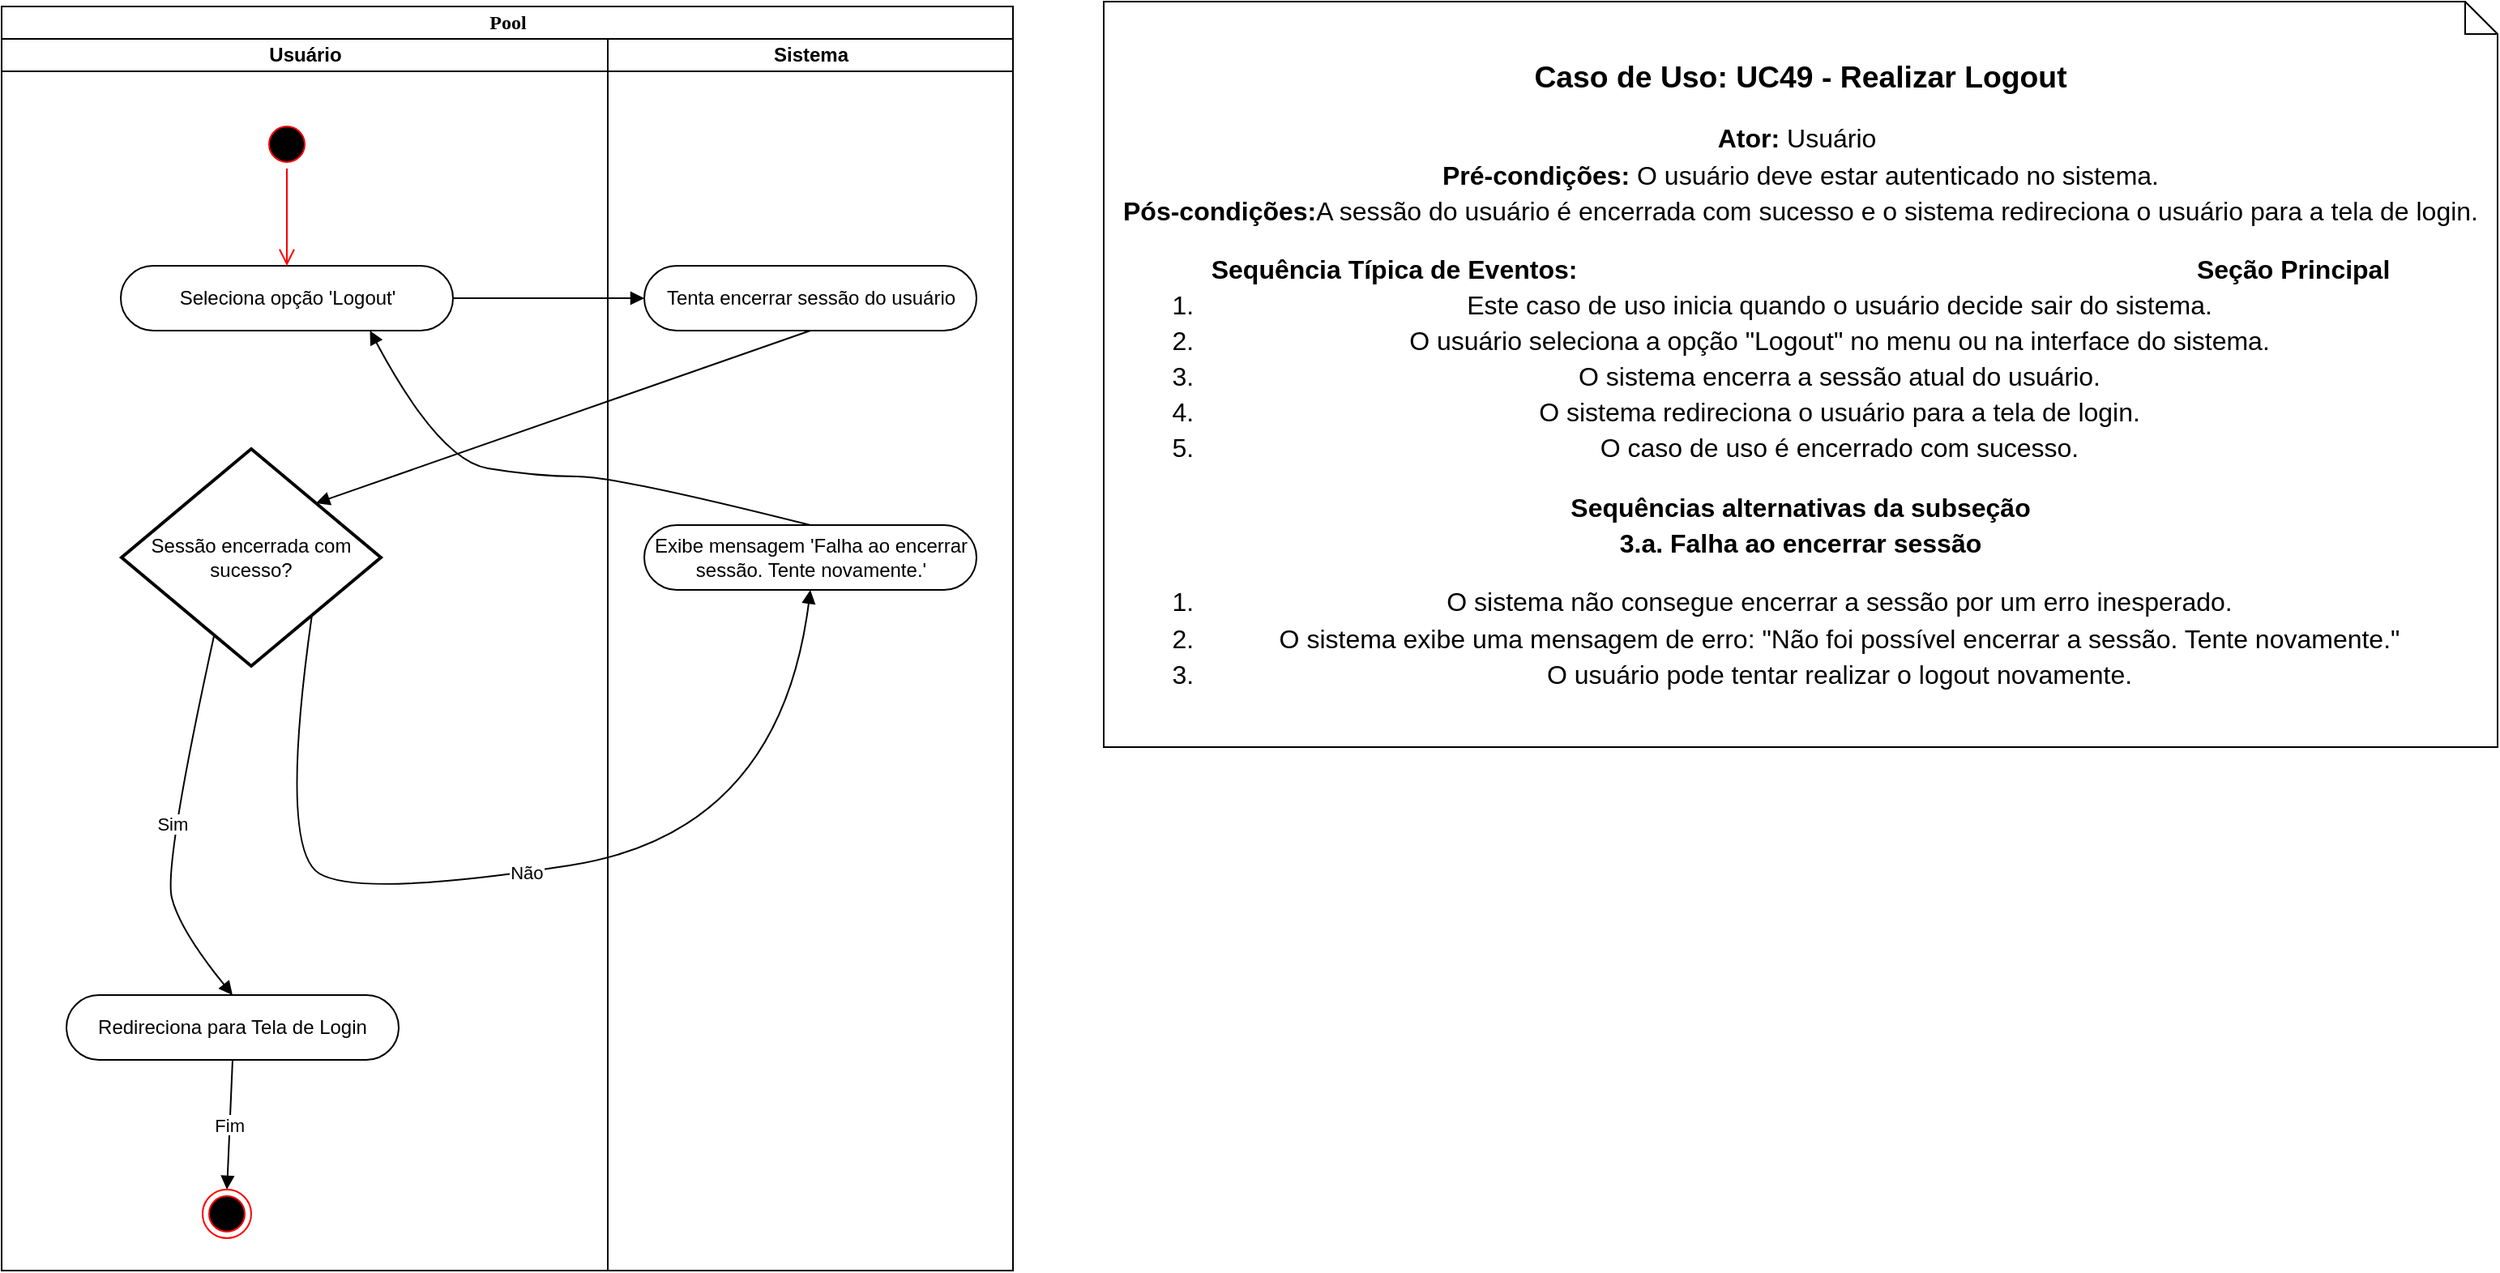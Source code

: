 <mxfile version="27.0.4">
  <diagram name="Página-1" id="FkfQGREFXC2fV2Yxt8yv">
    <mxGraphModel dx="1418" dy="760" grid="1" gridSize="10" guides="1" tooltips="1" connect="1" arrows="1" fold="1" page="1" pageScale="1" pageWidth="827" pageHeight="1169" math="0" shadow="0">
      <root>
        <mxCell id="0" />
        <mxCell id="1" parent="0" />
        <mxCell id="eIiaCWNTarb95ZiFvN4m-250" value="&lt;span id=&quot;docs-internal-guid-21067553-7fff-9de1-8ec1-069df5230041&quot;&gt;&lt;p style=&quot;line-height:1.38;margin-top:0pt;margin-bottom:0pt;&quot; dir=&quot;ltr&quot;&gt;&lt;span style=&quot;font-size: 14pt; font-family: Arial, sans-serif; color: rgb(0, 0, 0); background-color: transparent; font-weight: 700; font-variant-numeric: normal; font-variant-east-asian: normal; font-variant-alternates: normal; font-variant-position: normal; font-variant-emoji: normal; vertical-align: baseline; white-space-collapse: preserve;&quot;&gt;Caso de Uso: UC49 - Realizar Logout&lt;/span&gt;&lt;/p&gt;&lt;br&gt;&lt;p style=&quot;line-height:1.38;margin-top:0pt;margin-bottom:0pt;&quot; dir=&quot;ltr&quot;&gt;&lt;span style=&quot;font-size: 12pt; font-family: Arial, sans-serif; color: rgb(0, 0, 0); background-color: transparent; font-weight: 700; font-variant-numeric: normal; font-variant-east-asian: normal; font-variant-alternates: normal; font-variant-position: normal; font-variant-emoji: normal; vertical-align: baseline; white-space-collapse: preserve;&quot;&gt;Ator:&lt;/span&gt;&lt;span style=&quot;font-size: 12pt; font-family: Arial, sans-serif; color: rgb(0, 0, 0); background-color: transparent; font-variant-numeric: normal; font-variant-east-asian: normal; font-variant-alternates: normal; font-variant-position: normal; font-variant-emoji: normal; vertical-align: baseline; white-space-collapse: preserve;&quot;&gt; Usuário&amp;nbsp;&lt;/span&gt;&lt;/p&gt;&lt;p style=&quot;line-height:1.38;margin-top:0pt;margin-bottom:0pt;&quot; dir=&quot;ltr&quot;&gt;&lt;span style=&quot;font-size: 12pt; font-family: Arial, sans-serif; color: rgb(0, 0, 0); background-color: transparent; font-weight: 700; font-variant-numeric: normal; font-variant-east-asian: normal; font-variant-alternates: normal; font-variant-position: normal; font-variant-emoji: normal; vertical-align: baseline; white-space-collapse: preserve;&quot;&gt;Pré-condições:&lt;/span&gt;&lt;span style=&quot;font-size: 12pt; font-family: Arial, sans-serif; color: rgb(0, 0, 0); background-color: transparent; font-variant-numeric: normal; font-variant-east-asian: normal; font-variant-alternates: normal; font-variant-position: normal; font-variant-emoji: normal; vertical-align: baseline; white-space-collapse: preserve;&quot;&gt; O usuário deve estar autenticado no sistema.&lt;/span&gt;&lt;/p&gt;&lt;p style=&quot;line-height:1.38;margin-top:0pt;margin-bottom:0pt;&quot; dir=&quot;ltr&quot;&gt;&lt;span style=&quot;font-size: 12pt; font-family: Arial, sans-serif; color: rgb(0, 0, 0); background-color: transparent; font-weight: 700; font-variant-numeric: normal; font-variant-east-asian: normal; font-variant-alternates: normal; font-variant-position: normal; font-variant-emoji: normal; vertical-align: baseline; white-space-collapse: preserve;&quot;&gt;Pós-condições:&lt;/span&gt;&lt;span style=&quot;font-size: 12pt; font-family: Arial, sans-serif; color: rgb(0, 0, 0); background-color: transparent; font-variant-numeric: normal; font-variant-east-asian: normal; font-variant-alternates: normal; font-variant-position: normal; font-variant-emoji: normal; vertical-align: baseline; white-space-collapse: preserve;&quot;&gt;A sessão do usuário é encerrada com sucesso e o sistema redireciona o usuário para a tela de login.&lt;/span&gt;&lt;/p&gt;&lt;br&gt;&lt;p style=&quot;line-height:1.38;margin-top:0pt;margin-bottom:0pt;&quot; dir=&quot;ltr&quot;&gt;&lt;span style=&quot;font-size: 12pt; font-family: Arial, sans-serif; color: rgb(0, 0, 0); background-color: transparent; font-weight: 700; font-variant-numeric: normal; font-variant-east-asian: normal; font-variant-alternates: normal; font-variant-position: normal; font-variant-emoji: normal; vertical-align: baseline; white-space-collapse: preserve;&quot;&gt;Sequência Típica de Eventos:&amp;nbsp; &amp;nbsp; &amp;nbsp; &amp;nbsp; &amp;nbsp; &amp;nbsp; &amp;nbsp; &amp;nbsp; &amp;nbsp; &amp;nbsp; &amp;nbsp; &amp;nbsp; &amp;nbsp; &amp;nbsp; &amp;nbsp; &amp;nbsp; &amp;nbsp; &amp;nbsp; &amp;nbsp; &amp;nbsp; &amp;nbsp; &amp;nbsp; &amp;nbsp; &amp;nbsp; &amp;nbsp; &amp;nbsp; &amp;nbsp; &amp;nbsp; &amp;nbsp; &amp;nbsp; &amp;nbsp; &amp;nbsp; &amp;nbsp; &amp;nbsp; &amp;nbsp; &amp;nbsp; &amp;nbsp; &amp;nbsp; &amp;nbsp; &amp;nbsp; &amp;nbsp; &amp;nbsp; &amp;nbsp; Seção Principal&lt;/span&gt;&lt;/p&gt;&lt;ol style=&quot;margin-top:0;margin-bottom:0;padding-inline-start:48px;&quot;&gt;&lt;li aria-level=&quot;1&quot; style=&quot;list-style-type: decimal; font-size: 12pt; font-family: Arial, sans-serif; color: rgb(0, 0, 0); background-color: transparent; font-variant-numeric: normal; font-variant-east-asian: normal; font-variant-alternates: normal; font-variant-position: normal; font-variant-emoji: normal; vertical-align: baseline; white-space: pre;&quot; dir=&quot;ltr&quot;&gt;&lt;p role=&quot;presentation&quot; style=&quot;line-height:1.38;margin-top:0pt;margin-bottom:0pt;&quot; dir=&quot;ltr&quot;&gt;&lt;span style=&quot;font-size: 12pt; background-color: transparent; font-variant-numeric: normal; font-variant-east-asian: normal; font-variant-alternates: normal; font-variant-position: normal; font-variant-emoji: normal; vertical-align: baseline; text-wrap-mode: wrap;&quot;&gt;Este caso de uso inicia quando o usuário decide sair do sistema.&lt;/span&gt;&lt;/p&gt;&lt;/li&gt;&lt;li aria-level=&quot;1&quot; style=&quot;list-style-type: decimal; font-size: 12pt; font-family: Arial, sans-serif; color: rgb(0, 0, 0); background-color: transparent; font-variant-numeric: normal; font-variant-east-asian: normal; font-variant-alternates: normal; font-variant-position: normal; font-variant-emoji: normal; vertical-align: baseline; white-space: pre;&quot; dir=&quot;ltr&quot;&gt;&lt;p role=&quot;presentation&quot; style=&quot;line-height:1.38;margin-top:0pt;margin-bottom:0pt;&quot; dir=&quot;ltr&quot;&gt;&lt;span style=&quot;font-size: 12pt; background-color: transparent; font-variant-numeric: normal; font-variant-east-asian: normal; font-variant-alternates: normal; font-variant-position: normal; font-variant-emoji: normal; vertical-align: baseline; text-wrap-mode: wrap;&quot;&gt;O usuário seleciona a opção &quot;Logout&quot; no menu ou na interface do sistema.&lt;/span&gt;&lt;/p&gt;&lt;/li&gt;&lt;li aria-level=&quot;1&quot; style=&quot;list-style-type: decimal; font-size: 12pt; font-family: Arial, sans-serif; color: rgb(0, 0, 0); background-color: transparent; font-variant-numeric: normal; font-variant-east-asian: normal; font-variant-alternates: normal; font-variant-position: normal; font-variant-emoji: normal; vertical-align: baseline; white-space: pre;&quot; dir=&quot;ltr&quot;&gt;&lt;p role=&quot;presentation&quot; style=&quot;line-height:1.38;margin-top:0pt;margin-bottom:0pt;&quot; dir=&quot;ltr&quot;&gt;&lt;span style=&quot;font-size: 12pt; background-color: transparent; font-variant-numeric: normal; font-variant-east-asian: normal; font-variant-alternates: normal; font-variant-position: normal; font-variant-emoji: normal; vertical-align: baseline; text-wrap-mode: wrap;&quot;&gt;O sistema encerra a sessão atual do usuário.&lt;/span&gt;&lt;/p&gt;&lt;/li&gt;&lt;li aria-level=&quot;1&quot; style=&quot;list-style-type: decimal; font-size: 12pt; font-family: Arial, sans-serif; color: rgb(0, 0, 0); background-color: transparent; font-variant-numeric: normal; font-variant-east-asian: normal; font-variant-alternates: normal; font-variant-position: normal; font-variant-emoji: normal; vertical-align: baseline; white-space: pre;&quot; dir=&quot;ltr&quot;&gt;&lt;p role=&quot;presentation&quot; style=&quot;line-height:1.38;margin-top:0pt;margin-bottom:0pt;&quot; dir=&quot;ltr&quot;&gt;&lt;span style=&quot;font-size: 12pt; background-color: transparent; font-variant-numeric: normal; font-variant-east-asian: normal; font-variant-alternates: normal; font-variant-position: normal; font-variant-emoji: normal; vertical-align: baseline; text-wrap-mode: wrap;&quot;&gt;O sistema redireciona o usuário para a tela de login.&lt;/span&gt;&lt;/p&gt;&lt;/li&gt;&lt;li aria-level=&quot;1&quot; style=&quot;list-style-type: decimal; font-size: 12pt; font-family: Arial, sans-serif; color: rgb(0, 0, 0); background-color: transparent; font-variant-numeric: normal; font-variant-east-asian: normal; font-variant-alternates: normal; font-variant-position: normal; font-variant-emoji: normal; vertical-align: baseline; white-space: pre;&quot; dir=&quot;ltr&quot;&gt;&lt;p role=&quot;presentation&quot; style=&quot;line-height:1.38;margin-top:0pt;margin-bottom:0pt;&quot; dir=&quot;ltr&quot;&gt;&lt;span style=&quot;font-size: 12pt; background-color: transparent; font-variant-numeric: normal; font-variant-east-asian: normal; font-variant-alternates: normal; font-variant-position: normal; font-variant-emoji: normal; vertical-align: baseline; text-wrap-mode: wrap;&quot;&gt;O caso de uso é encerrado com sucesso.&lt;/span&gt;&lt;/p&gt;&lt;/li&gt;&lt;/ol&gt;&lt;br&gt;&lt;p style=&quot;line-height:1.38;margin-top:0pt;margin-bottom:0pt;&quot; dir=&quot;ltr&quot;&gt;&lt;span style=&quot;font-size: 12pt; font-family: Arial, sans-serif; color: rgb(0, 0, 0); background-color: transparent; font-weight: 700; font-variant-numeric: normal; font-variant-east-asian: normal; font-variant-alternates: normal; font-variant-position: normal; font-variant-emoji: normal; vertical-align: baseline; white-space-collapse: preserve;&quot;&gt;Sequências alternativas da subseção&lt;/span&gt;&lt;/p&gt;&lt;p style=&quot;line-height:1.38;margin-top:0pt;margin-bottom:0pt;&quot; dir=&quot;ltr&quot;&gt;&lt;span style=&quot;font-size: 12pt; font-family: Arial, sans-serif; color: rgb(0, 0, 0); background-color: transparent; font-weight: 700; font-variant-numeric: normal; font-variant-east-asian: normal; font-variant-alternates: normal; font-variant-position: normal; font-variant-emoji: normal; vertical-align: baseline; white-space-collapse: preserve;&quot;&gt;3.a. Falha ao encerrar sessão&lt;/span&gt;&lt;/p&gt;&lt;br&gt;&lt;ol style=&quot;margin-top:0;margin-bottom:0;padding-inline-start:48px;&quot;&gt;&lt;li aria-level=&quot;1&quot; style=&quot;list-style-type: decimal; font-size: 12pt; font-family: Arial, sans-serif; color: rgb(0, 0, 0); background-color: transparent; font-variant-numeric: normal; font-variant-east-asian: normal; font-variant-alternates: normal; font-variant-position: normal; font-variant-emoji: normal; vertical-align: baseline; white-space: pre;&quot; dir=&quot;ltr&quot;&gt;&lt;p role=&quot;presentation&quot; style=&quot;line-height:1.38;margin-top:0pt;margin-bottom:0pt;&quot; dir=&quot;ltr&quot;&gt;&lt;span style=&quot;font-size: 12pt; background-color: transparent; font-variant-numeric: normal; font-variant-east-asian: normal; font-variant-alternates: normal; font-variant-position: normal; font-variant-emoji: normal; vertical-align: baseline; text-wrap-mode: wrap;&quot;&gt;O sistema não consegue encerrar a sessão por um erro inesperado.&lt;/span&gt;&lt;/p&gt;&lt;/li&gt;&lt;li aria-level=&quot;1&quot; style=&quot;list-style-type: decimal; font-size: 12pt; font-family: Arial, sans-serif; color: rgb(0, 0, 0); background-color: transparent; font-variant-numeric: normal; font-variant-east-asian: normal; font-variant-alternates: normal; font-variant-position: normal; font-variant-emoji: normal; vertical-align: baseline; white-space: pre;&quot; dir=&quot;ltr&quot;&gt;&lt;p role=&quot;presentation&quot; style=&quot;line-height:1.38;margin-top:0pt;margin-bottom:0pt;&quot; dir=&quot;ltr&quot;&gt;&lt;span style=&quot;font-size: 12pt; background-color: transparent; font-variant-numeric: normal; font-variant-east-asian: normal; font-variant-alternates: normal; font-variant-position: normal; font-variant-emoji: normal; vertical-align: baseline; text-wrap-mode: wrap;&quot;&gt;O sistema exibe uma mensagem de erro: &quot;Não foi possível encerrar a sessão. Tente novamente.&quot;&lt;/span&gt;&lt;/p&gt;&lt;/li&gt;&lt;li aria-level=&quot;1&quot; style=&quot;list-style-type: decimal; font-size: 12pt; font-family: Arial, sans-serif; color: rgb(0, 0, 0); background-color: transparent; font-variant-numeric: normal; font-variant-east-asian: normal; font-variant-alternates: normal; font-variant-position: normal; font-variant-emoji: normal; vertical-align: baseline; white-space: pre;&quot; dir=&quot;ltr&quot;&gt;&lt;p role=&quot;presentation&quot; style=&quot;line-height:1.38;margin-top:0pt;margin-bottom:0pt;&quot; dir=&quot;ltr&quot;&gt;&lt;span style=&quot;font-size: 12pt; background-color: transparent; font-variant-numeric: normal; font-variant-east-asian: normal; font-variant-alternates: normal; font-variant-position: normal; font-variant-emoji: normal; vertical-align: baseline; text-wrap-mode: wrap;&quot;&gt;O usuário pode tentar realizar o logout novamente.&lt;/span&gt;&lt;/p&gt;&lt;/li&gt;&lt;/ol&gt;&lt;/span&gt;" style="shape=note;size=20;whiteSpace=wrap;html=1;" parent="1" vertex="1">
          <mxGeometry x="940" y="227" width="860" height="460" as="geometry" />
        </mxCell>
        <mxCell id="bsBG8CNQFWnpt1XfQNNK-1" value="Pool" style="swimlane;html=1;childLayout=stackLayout;startSize=20;rounded=0;shadow=0;comic=0;labelBackgroundColor=none;strokeWidth=1;fontFamily=Verdana;fontSize=12;align=center;" vertex="1" parent="1">
          <mxGeometry x="260" y="230" width="624" height="780" as="geometry" />
        </mxCell>
        <mxCell id="bsBG8CNQFWnpt1XfQNNK-2" value="Usuário" style="swimlane;html=1;startSize=20;" vertex="1" parent="bsBG8CNQFWnpt1XfQNNK-1">
          <mxGeometry y="20" width="374" height="760" as="geometry" />
        </mxCell>
        <mxCell id="eIiaCWNTarb95ZiFvN4m-170" value="Sessão encerrada com sucesso?" style="rhombus;strokeWidth=2;whiteSpace=wrap;" parent="bsBG8CNQFWnpt1XfQNNK-2" vertex="1">
          <mxGeometry x="74" y="253" width="160" height="134" as="geometry" />
        </mxCell>
        <mxCell id="eIiaCWNTarb95ZiFvN4m-177" value="Sim" style="curved=1;startArrow=none;endArrow=block;exitX=0.3;exitY=1;rounded=0;entryX=0.5;entryY=0;entryDx=0;entryDy=0;" parent="bsBG8CNQFWnpt1XfQNNK-2" source="eIiaCWNTarb95ZiFvN4m-170" target="eIiaCWNTarb95ZiFvN4m-244" edge="1">
          <mxGeometry relative="1" as="geometry">
            <Array as="points">
              <mxPoint x="100" y="510" />
              <mxPoint x="110" y="550" />
            </Array>
            <mxPoint x="21" y="640" as="targetPoint" />
          </mxGeometry>
        </mxCell>
        <mxCell id="eIiaCWNTarb95ZiFvN4m-179" value="Fim" style="curved=1;startArrow=none;endArrow=block;exitX=0.5;exitY=1;entryX=0.5;entryY=0;rounded=0;exitDx=0;exitDy=0;entryDx=0;entryDy=0;" parent="bsBG8CNQFWnpt1XfQNNK-2" source="eIiaCWNTarb95ZiFvN4m-244" target="eIiaCWNTarb95ZiFvN4m-247" edge="1">
          <mxGeometry relative="1" as="geometry">
            <Array as="points">
              <mxPoint x="140" y="690" />
            </Array>
            <mxPoint x="21" y="857" as="sourcePoint" />
            <mxPoint x="131" y="735" as="targetPoint" />
          </mxGeometry>
        </mxCell>
        <mxCell id="eIiaCWNTarb95ZiFvN4m-210" value="&lt;span style=&quot;font-family: Helvetica;&quot;&gt;Seleciona opção &#39;Logout&#39;&lt;/span&gt;" style="rounded=1;whiteSpace=wrap;html=1;shadow=0;comic=0;labelBackgroundColor=none;strokeWidth=1;fontFamily=Verdana;fontSize=12;align=center;arcSize=50;" parent="bsBG8CNQFWnpt1XfQNNK-2" vertex="1">
          <mxGeometry x="73.5" y="140" width="205" height="40" as="geometry" />
        </mxCell>
        <mxCell id="eIiaCWNTarb95ZiFvN4m-244" value="&lt;span style=&quot;font-family: Helvetica;&quot;&gt;Redireciona para Tela de Login&lt;/span&gt;" style="rounded=1;whiteSpace=wrap;html=1;shadow=0;comic=0;labelBackgroundColor=none;strokeWidth=1;fontFamily=Verdana;fontSize=12;align=center;arcSize=50;" parent="bsBG8CNQFWnpt1XfQNNK-2" vertex="1">
          <mxGeometry x="40" y="590" width="205" height="40" as="geometry" />
        </mxCell>
        <mxCell id="eIiaCWNTarb95ZiFvN4m-248" value="" style="ellipse;html=1;shape=startState;fillColor=#000000;strokeColor=#ff0000;" parent="bsBG8CNQFWnpt1XfQNNK-2" vertex="1">
          <mxGeometry x="161" y="50" width="30" height="30" as="geometry" />
        </mxCell>
        <mxCell id="eIiaCWNTarb95ZiFvN4m-249" value="" style="edgeStyle=orthogonalEdgeStyle;html=1;verticalAlign=bottom;endArrow=open;endSize=8;strokeColor=#ff0000;rounded=0;" parent="bsBG8CNQFWnpt1XfQNNK-2" source="eIiaCWNTarb95ZiFvN4m-248" edge="1">
          <mxGeometry relative="1" as="geometry">
            <mxPoint x="176" y="140" as="targetPoint" />
          </mxGeometry>
        </mxCell>
        <mxCell id="eIiaCWNTarb95ZiFvN4m-247" value="" style="ellipse;html=1;shape=endState;fillColor=#000000;strokeColor=#ff0000;" parent="bsBG8CNQFWnpt1XfQNNK-2" vertex="1">
          <mxGeometry x="124" y="710" width="30" height="30" as="geometry" />
        </mxCell>
        <mxCell id="bsBG8CNQFWnpt1XfQNNK-11" value="Sistema" style="swimlane;html=1;startSize=20;" vertex="1" parent="bsBG8CNQFWnpt1XfQNNK-1">
          <mxGeometry x="374" y="20" width="250" height="760" as="geometry" />
        </mxCell>
        <mxCell id="eIiaCWNTarb95ZiFvN4m-243" value="&lt;span style=&quot;font-family: Helvetica;&quot;&gt;Tenta encerrar sessão do usuário&lt;/span&gt;" style="rounded=1;whiteSpace=wrap;html=1;shadow=0;comic=0;labelBackgroundColor=none;strokeWidth=1;fontFamily=Verdana;fontSize=12;align=center;arcSize=50;" parent="bsBG8CNQFWnpt1XfQNNK-11" vertex="1">
          <mxGeometry x="22.5" y="140" width="205" height="40" as="geometry" />
        </mxCell>
        <mxCell id="eIiaCWNTarb95ZiFvN4m-245" value="&lt;span style=&quot;font-family: Helvetica;&quot;&gt;Exibe mensagem &#39;Falha ao encerrar sessão. Tente novamente.&#39;&lt;/span&gt;" style="rounded=1;whiteSpace=wrap;html=1;shadow=0;comic=0;labelBackgroundColor=none;strokeWidth=1;fontFamily=Verdana;fontSize=12;align=center;arcSize=50;" parent="bsBG8CNQFWnpt1XfQNNK-11" vertex="1">
          <mxGeometry x="22.5" y="300" width="205" height="40" as="geometry" />
        </mxCell>
        <mxCell id="eIiaCWNTarb95ZiFvN4m-176" value="" style="curved=1;startArrow=none;endArrow=block;exitX=0.5;exitY=1;entryX=1;entryY=0;rounded=0;exitDx=0;exitDy=0;entryDx=0;entryDy=0;" parent="bsBG8CNQFWnpt1XfQNNK-1" source="eIiaCWNTarb95ZiFvN4m-243" target="eIiaCWNTarb95ZiFvN4m-170" edge="1">
          <mxGeometry relative="1" as="geometry">
            <Array as="points" />
            <mxPoint x="89" y="386" as="sourcePoint" />
          </mxGeometry>
        </mxCell>
        <mxCell id="eIiaCWNTarb95ZiFvN4m-175" value="" style="curved=1;startArrow=none;endArrow=block;exitX=1;exitY=0.5;entryX=0;entryY=0.5;rounded=0;entryDx=0;entryDy=0;exitDx=0;exitDy=0;" parent="bsBG8CNQFWnpt1XfQNNK-1" target="eIiaCWNTarb95ZiFvN4m-243" edge="1" source="eIiaCWNTarb95ZiFvN4m-210">
          <mxGeometry relative="1" as="geometry">
            <Array as="points">
              <mxPoint x="350" y="180" />
              <mxPoint x="360" y="180" />
            </Array>
            <mxPoint x="278.5" y="135" as="sourcePoint" />
            <mxPoint x="396.5" y="145" as="targetPoint" />
          </mxGeometry>
        </mxCell>
        <mxCell id="eIiaCWNTarb95ZiFvN4m-178" value="Não" style="curved=1;startArrow=none;endArrow=block;exitX=0.94;exitY=1;entryX=0.5;entryY=1;rounded=0;entryDx=0;entryDy=0;" parent="bsBG8CNQFWnpt1XfQNNK-1" source="eIiaCWNTarb95ZiFvN4m-170" target="eIiaCWNTarb95ZiFvN4m-245" edge="1">
          <mxGeometry relative="1" as="geometry">
            <Array as="points">
              <mxPoint x="171" y="520" />
              <mxPoint x="221" y="550" />
              <mxPoint x="480" y="510" />
            </Array>
            <mxPoint x="259" y="595" as="targetPoint" />
          </mxGeometry>
        </mxCell>
        <mxCell id="eIiaCWNTarb95ZiFvN4m-246" value="" style="curved=1;startArrow=none;endArrow=block;exitX=0.5;exitY=0;entryX=0.75;entryY=1;rounded=0;entryDx=0;entryDy=0;exitDx=0;exitDy=0;" parent="bsBG8CNQFWnpt1XfQNNK-1" source="eIiaCWNTarb95ZiFvN4m-245" target="eIiaCWNTarb95ZiFvN4m-210" edge="1">
          <mxGeometry relative="1" as="geometry">
            <Array as="points">
              <mxPoint x="380" y="290" />
              <mxPoint x="330" y="290" />
              <mxPoint x="270" y="280" />
            </Array>
            <mxPoint x="341.2" y="411" as="sourcePoint" />
            <mxPoint x="301" y="523" as="targetPoint" />
          </mxGeometry>
        </mxCell>
      </root>
    </mxGraphModel>
  </diagram>
</mxfile>
